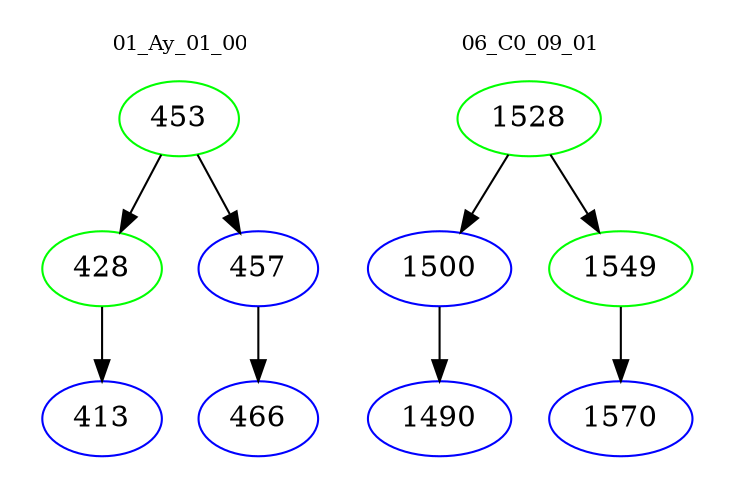 digraph{
subgraph cluster_0 {
color = white
label = "01_Ay_01_00";
fontsize=10;
T0_453 [label="453", color="green"]
T0_453 -> T0_428 [color="black"]
T0_428 [label="428", color="green"]
T0_428 -> T0_413 [color="black"]
T0_413 [label="413", color="blue"]
T0_453 -> T0_457 [color="black"]
T0_457 [label="457", color="blue"]
T0_457 -> T0_466 [color="black"]
T0_466 [label="466", color="blue"]
}
subgraph cluster_1 {
color = white
label = "06_C0_09_01";
fontsize=10;
T1_1528 [label="1528", color="green"]
T1_1528 -> T1_1500 [color="black"]
T1_1500 [label="1500", color="blue"]
T1_1500 -> T1_1490 [color="black"]
T1_1490 [label="1490", color="blue"]
T1_1528 -> T1_1549 [color="black"]
T1_1549 [label="1549", color="green"]
T1_1549 -> T1_1570 [color="black"]
T1_1570 [label="1570", color="blue"]
}
}
